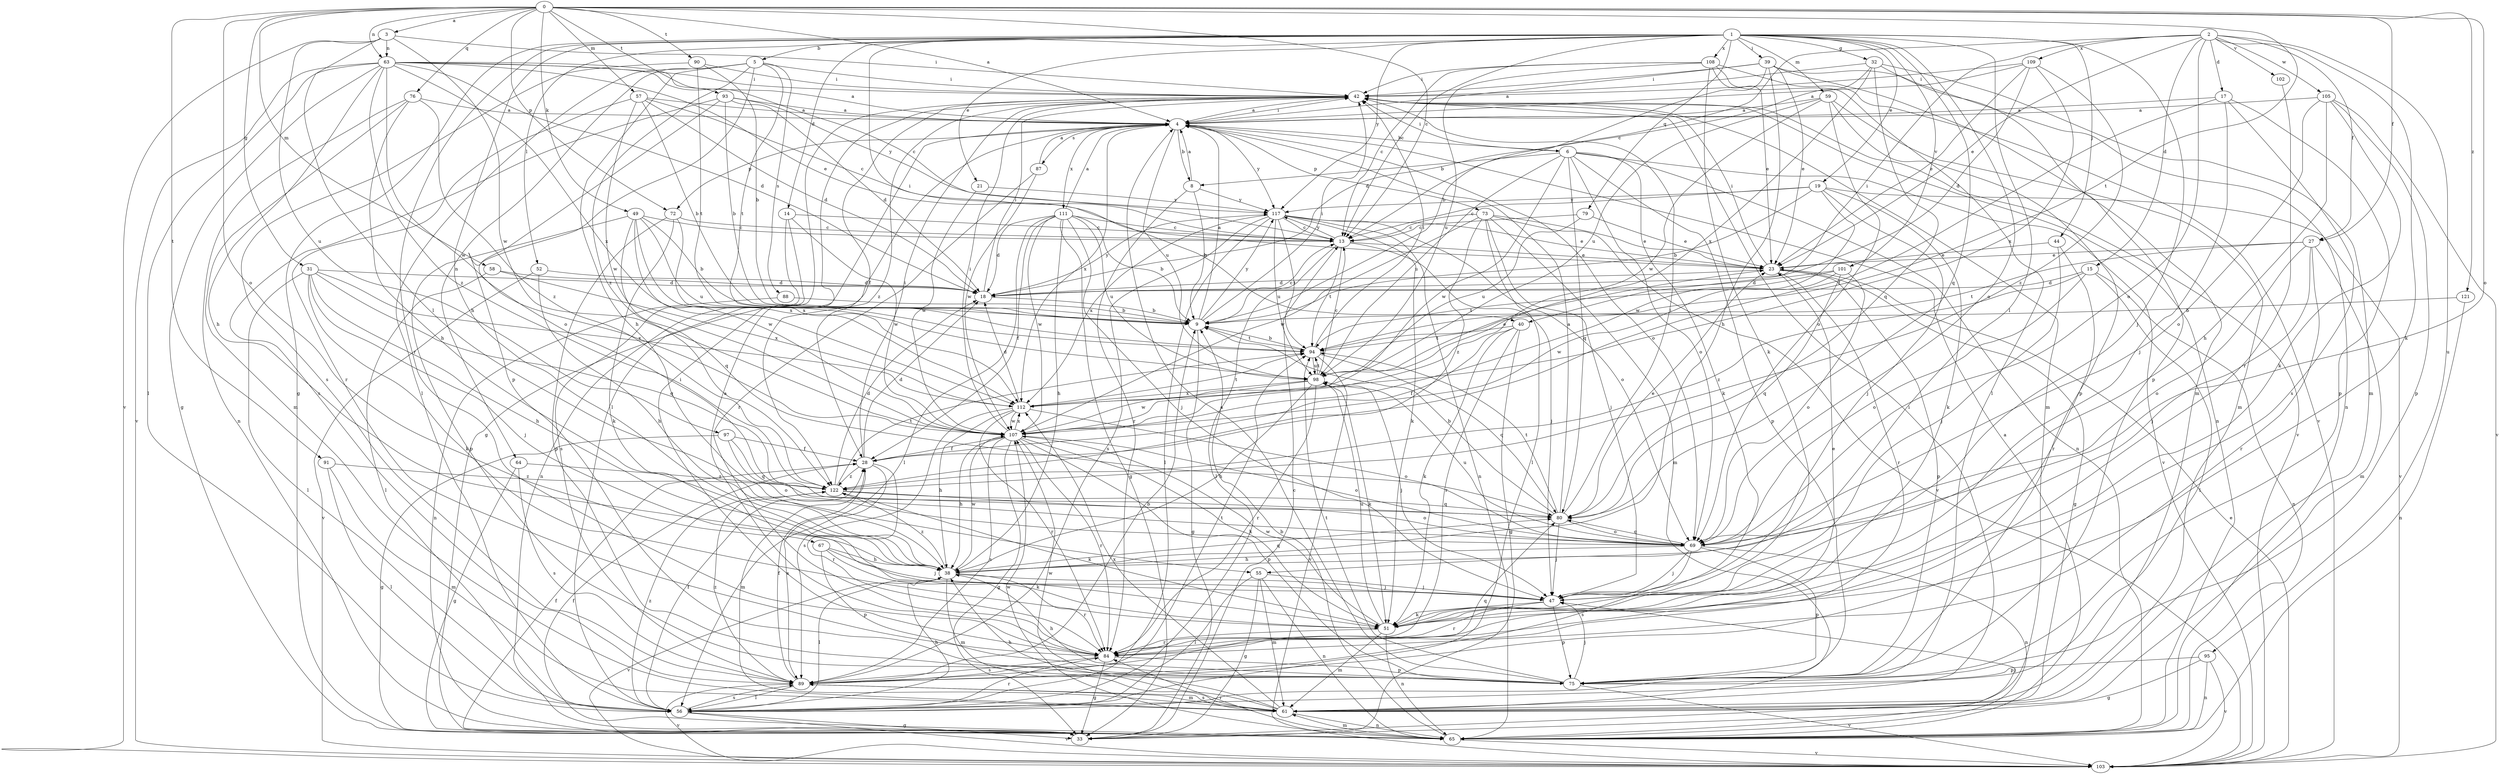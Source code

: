 strict digraph  {
0;
1;
2;
3;
4;
5;
6;
8;
9;
13;
14;
15;
17;
18;
19;
21;
23;
27;
28;
31;
32;
33;
38;
39;
40;
42;
44;
47;
49;
51;
52;
55;
56;
57;
58;
59;
61;
63;
64;
65;
67;
69;
72;
73;
75;
76;
79;
80;
84;
87;
88;
89;
90;
91;
93;
94;
95;
97;
98;
101;
102;
103;
105;
107;
108;
109;
111;
112;
117;
121;
122;
0 -> 3  [label=a];
0 -> 4  [label=a];
0 -> 13  [label=c];
0 -> 27  [label=f];
0 -> 31  [label=g];
0 -> 49  [label=k];
0 -> 57  [label=m];
0 -> 58  [label=m];
0 -> 63  [label=n];
0 -> 67  [label=o];
0 -> 69  [label=o];
0 -> 72  [label=p];
0 -> 76  [label=q];
0 -> 90  [label=t];
0 -> 91  [label=t];
0 -> 93  [label=t];
0 -> 94  [label=t];
0 -> 121  [label=z];
1 -> 5  [label=b];
1 -> 13  [label=c];
1 -> 14  [label=d];
1 -> 19  [label=e];
1 -> 21  [label=e];
1 -> 32  [label=g];
1 -> 33  [label=g];
1 -> 38  [label=h];
1 -> 39  [label=i];
1 -> 40  [label=i];
1 -> 44  [label=j];
1 -> 47  [label=j];
1 -> 52  [label=l];
1 -> 55  [label=l];
1 -> 59  [label=m];
1 -> 69  [label=o];
1 -> 79  [label=q];
1 -> 80  [label=q];
1 -> 84  [label=r];
1 -> 101  [label=v];
1 -> 108  [label=x];
1 -> 117  [label=y];
2 -> 13  [label=c];
2 -> 15  [label=d];
2 -> 17  [label=d];
2 -> 23  [label=e];
2 -> 27  [label=f];
2 -> 40  [label=i];
2 -> 51  [label=k];
2 -> 69  [label=o];
2 -> 95  [label=u];
2 -> 102  [label=v];
2 -> 105  [label=w];
2 -> 109  [label=x];
3 -> 42  [label=i];
3 -> 55  [label=l];
3 -> 63  [label=n];
3 -> 97  [label=u];
3 -> 103  [label=v];
3 -> 107  [label=w];
4 -> 6  [label=b];
4 -> 8  [label=b];
4 -> 33  [label=g];
4 -> 42  [label=i];
4 -> 69  [label=o];
4 -> 72  [label=p];
4 -> 73  [label=p];
4 -> 87  [label=s];
4 -> 98  [label=u];
4 -> 111  [label=x];
4 -> 112  [label=x];
4 -> 117  [label=y];
5 -> 38  [label=h];
5 -> 42  [label=i];
5 -> 56  [label=l];
5 -> 64  [label=n];
5 -> 75  [label=p];
5 -> 88  [label=s];
5 -> 94  [label=t];
5 -> 122  [label=z];
6 -> 8  [label=b];
6 -> 42  [label=i];
6 -> 51  [label=k];
6 -> 65  [label=n];
6 -> 69  [label=o];
6 -> 75  [label=p];
6 -> 80  [label=q];
6 -> 98  [label=u];
6 -> 103  [label=v];
6 -> 107  [label=w];
8 -> 4  [label=a];
8 -> 9  [label=b];
8 -> 84  [label=r];
8 -> 117  [label=y];
9 -> 4  [label=a];
9 -> 13  [label=c];
9 -> 33  [label=g];
9 -> 42  [label=i];
9 -> 94  [label=t];
9 -> 117  [label=y];
13 -> 23  [label=e];
13 -> 47  [label=j];
13 -> 56  [label=l];
13 -> 94  [label=t];
13 -> 117  [label=y];
14 -> 13  [label=c];
14 -> 65  [label=n];
14 -> 89  [label=s];
14 -> 107  [label=w];
15 -> 18  [label=d];
15 -> 56  [label=l];
15 -> 65  [label=n];
15 -> 69  [label=o];
15 -> 122  [label=z];
17 -> 4  [label=a];
17 -> 28  [label=f];
17 -> 47  [label=j];
17 -> 75  [label=p];
17 -> 89  [label=s];
18 -> 9  [label=b];
18 -> 42  [label=i];
18 -> 117  [label=y];
19 -> 9  [label=b];
19 -> 13  [label=c];
19 -> 47  [label=j];
19 -> 51  [label=k];
19 -> 103  [label=v];
19 -> 107  [label=w];
19 -> 117  [label=y];
21 -> 107  [label=w];
21 -> 117  [label=y];
23 -> 18  [label=d];
23 -> 33  [label=g];
23 -> 42  [label=i];
23 -> 75  [label=p];
23 -> 84  [label=r];
27 -> 23  [label=e];
27 -> 47  [label=j];
27 -> 61  [label=m];
27 -> 69  [label=o];
27 -> 84  [label=r];
27 -> 94  [label=t];
28 -> 18  [label=d];
28 -> 42  [label=i];
28 -> 61  [label=m];
28 -> 84  [label=r];
28 -> 89  [label=s];
28 -> 122  [label=z];
31 -> 18  [label=d];
31 -> 38  [label=h];
31 -> 47  [label=j];
31 -> 51  [label=k];
31 -> 56  [label=l];
31 -> 80  [label=q];
31 -> 112  [label=x];
32 -> 18  [label=d];
32 -> 42  [label=i];
32 -> 61  [label=m];
32 -> 75  [label=p];
32 -> 80  [label=q];
32 -> 112  [label=x];
33 -> 13  [label=c];
33 -> 28  [label=f];
38 -> 47  [label=j];
38 -> 56  [label=l];
38 -> 61  [label=m];
38 -> 80  [label=q];
38 -> 84  [label=r];
38 -> 103  [label=v];
38 -> 107  [label=w];
38 -> 122  [label=z];
39 -> 4  [label=a];
39 -> 9  [label=b];
39 -> 23  [label=e];
39 -> 38  [label=h];
39 -> 42  [label=i];
39 -> 61  [label=m];
39 -> 65  [label=n];
40 -> 28  [label=f];
40 -> 33  [label=g];
40 -> 51  [label=k];
40 -> 84  [label=r];
40 -> 94  [label=t];
42 -> 4  [label=a];
42 -> 28  [label=f];
42 -> 56  [label=l];
42 -> 61  [label=m];
42 -> 65  [label=n];
42 -> 103  [label=v];
42 -> 122  [label=z];
44 -> 23  [label=e];
44 -> 47  [label=j];
44 -> 84  [label=r];
47 -> 51  [label=k];
47 -> 75  [label=p];
47 -> 84  [label=r];
49 -> 9  [label=b];
49 -> 13  [label=c];
49 -> 75  [label=p];
49 -> 80  [label=q];
49 -> 98  [label=u];
49 -> 107  [label=w];
49 -> 112  [label=x];
51 -> 23  [label=e];
51 -> 61  [label=m];
51 -> 65  [label=n];
51 -> 84  [label=r];
51 -> 98  [label=u];
51 -> 107  [label=w];
52 -> 18  [label=d];
52 -> 38  [label=h];
52 -> 103  [label=v];
55 -> 33  [label=g];
55 -> 47  [label=j];
55 -> 56  [label=l];
55 -> 61  [label=m];
55 -> 65  [label=n];
56 -> 28  [label=f];
56 -> 33  [label=g];
56 -> 38  [label=h];
56 -> 84  [label=r];
56 -> 89  [label=s];
56 -> 103  [label=v];
56 -> 122  [label=z];
57 -> 4  [label=a];
57 -> 9  [label=b];
57 -> 13  [label=c];
57 -> 18  [label=d];
57 -> 84  [label=r];
57 -> 107  [label=w];
58 -> 18  [label=d];
58 -> 56  [label=l];
58 -> 112  [label=x];
59 -> 4  [label=a];
59 -> 61  [label=m];
59 -> 69  [label=o];
59 -> 75  [label=p];
59 -> 98  [label=u];
59 -> 107  [label=w];
61 -> 38  [label=h];
61 -> 42  [label=i];
61 -> 65  [label=n];
61 -> 89  [label=s];
61 -> 107  [label=w];
61 -> 112  [label=x];
63 -> 4  [label=a];
63 -> 13  [label=c];
63 -> 18  [label=d];
63 -> 23  [label=e];
63 -> 33  [label=g];
63 -> 38  [label=h];
63 -> 42  [label=i];
63 -> 56  [label=l];
63 -> 103  [label=v];
63 -> 107  [label=w];
63 -> 112  [label=x];
63 -> 122  [label=z];
64 -> 33  [label=g];
64 -> 89  [label=s];
64 -> 122  [label=z];
65 -> 4  [label=a];
65 -> 9  [label=b];
65 -> 28  [label=f];
65 -> 47  [label=j];
65 -> 61  [label=m];
65 -> 84  [label=r];
65 -> 103  [label=v];
65 -> 107  [label=w];
67 -> 38  [label=h];
67 -> 47  [label=j];
67 -> 51  [label=k];
67 -> 75  [label=p];
69 -> 38  [label=h];
69 -> 47  [label=j];
69 -> 65  [label=n];
69 -> 75  [label=p];
69 -> 80  [label=q];
69 -> 89  [label=s];
69 -> 98  [label=u];
72 -> 13  [label=c];
72 -> 51  [label=k];
72 -> 75  [label=p];
72 -> 112  [label=x];
73 -> 13  [label=c];
73 -> 23  [label=e];
73 -> 47  [label=j];
73 -> 56  [label=l];
73 -> 61  [label=m];
73 -> 103  [label=v];
73 -> 107  [label=w];
73 -> 122  [label=z];
75 -> 4  [label=a];
75 -> 38  [label=h];
75 -> 47  [label=j];
75 -> 94  [label=t];
75 -> 103  [label=v];
76 -> 4  [label=a];
76 -> 38  [label=h];
76 -> 61  [label=m];
76 -> 65  [label=n];
76 -> 122  [label=z];
79 -> 13  [label=c];
79 -> 23  [label=e];
79 -> 98  [label=u];
80 -> 4  [label=a];
80 -> 9  [label=b];
80 -> 23  [label=e];
80 -> 42  [label=i];
80 -> 47  [label=j];
80 -> 69  [label=o];
80 -> 94  [label=t];
84 -> 4  [label=a];
84 -> 33  [label=g];
84 -> 42  [label=i];
84 -> 75  [label=p];
84 -> 89  [label=s];
87 -> 4  [label=a];
87 -> 84  [label=r];
87 -> 107  [label=w];
88 -> 9  [label=b];
88 -> 65  [label=n];
89 -> 9  [label=b];
89 -> 28  [label=f];
89 -> 56  [label=l];
89 -> 61  [label=m];
89 -> 80  [label=q];
89 -> 94  [label=t];
89 -> 103  [label=v];
89 -> 122  [label=z];
90 -> 9  [label=b];
90 -> 42  [label=i];
90 -> 89  [label=s];
90 -> 94  [label=t];
91 -> 56  [label=l];
91 -> 61  [label=m];
91 -> 122  [label=z];
93 -> 4  [label=a];
93 -> 9  [label=b];
93 -> 18  [label=d];
93 -> 69  [label=o];
93 -> 89  [label=s];
93 -> 117  [label=y];
94 -> 9  [label=b];
94 -> 42  [label=i];
94 -> 80  [label=q];
94 -> 98  [label=u];
94 -> 103  [label=v];
95 -> 33  [label=g];
95 -> 65  [label=n];
95 -> 75  [label=p];
95 -> 103  [label=v];
97 -> 28  [label=f];
97 -> 33  [label=g];
97 -> 69  [label=o];
97 -> 80  [label=q];
98 -> 13  [label=c];
98 -> 23  [label=e];
98 -> 38  [label=h];
98 -> 47  [label=j];
98 -> 51  [label=k];
98 -> 84  [label=r];
98 -> 94  [label=t];
98 -> 107  [label=w];
98 -> 112  [label=x];
101 -> 18  [label=d];
101 -> 69  [label=o];
101 -> 80  [label=q];
101 -> 94  [label=t];
101 -> 107  [label=w];
102 -> 84  [label=r];
103 -> 23  [label=e];
105 -> 4  [label=a];
105 -> 38  [label=h];
105 -> 51  [label=k];
105 -> 69  [label=o];
105 -> 75  [label=p];
105 -> 103  [label=v];
107 -> 28  [label=f];
107 -> 33  [label=g];
107 -> 38  [label=h];
107 -> 42  [label=i];
107 -> 51  [label=k];
107 -> 69  [label=o];
107 -> 75  [label=p];
107 -> 84  [label=r];
107 -> 89  [label=s];
107 -> 112  [label=x];
108 -> 13  [label=c];
108 -> 23  [label=e];
108 -> 42  [label=i];
108 -> 51  [label=k];
108 -> 56  [label=l];
108 -> 98  [label=u];
108 -> 103  [label=v];
109 -> 4  [label=a];
109 -> 18  [label=d];
109 -> 23  [label=e];
109 -> 42  [label=i];
109 -> 112  [label=x];
109 -> 122  [label=z];
111 -> 4  [label=a];
111 -> 9  [label=b];
111 -> 13  [label=c];
111 -> 18  [label=d];
111 -> 28  [label=f];
111 -> 33  [label=g];
111 -> 38  [label=h];
111 -> 47  [label=j];
111 -> 56  [label=l];
111 -> 98  [label=u];
111 -> 107  [label=w];
112 -> 18  [label=d];
112 -> 38  [label=h];
112 -> 69  [label=o];
112 -> 84  [label=r];
112 -> 89  [label=s];
112 -> 94  [label=t];
112 -> 107  [label=w];
117 -> 13  [label=c];
117 -> 23  [label=e];
117 -> 51  [label=k];
117 -> 56  [label=l];
117 -> 65  [label=n];
117 -> 69  [label=o];
117 -> 89  [label=s];
117 -> 94  [label=t];
117 -> 98  [label=u];
117 -> 112  [label=x];
121 -> 9  [label=b];
121 -> 65  [label=n];
122 -> 18  [label=d];
122 -> 51  [label=k];
122 -> 69  [label=o];
122 -> 80  [label=q];
122 -> 94  [label=t];
}
